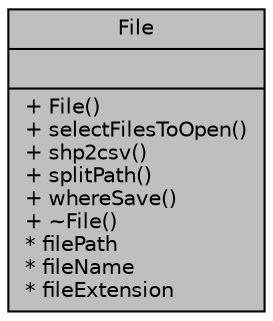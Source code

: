 digraph "File"
{
 // INTERACTIVE_SVG=YES
  bgcolor="transparent";
  edge [fontname="Helvetica",fontsize="10",labelfontname="Helvetica",labelfontsize="10"];
  node [fontname="Helvetica",fontsize="10",shape=record];
  Node1 [label="{File\n||+ File()\l+ selectFilesToOpen()\l+ shp2csv()\l+ splitPath()\l+ whereSave()\l+ ~File()\l* filePath\l* fileName\l* fileExtension\l}",height=0.2,width=0.4,color="black", fillcolor="grey75", style="filled", fontcolor="black"];
}
